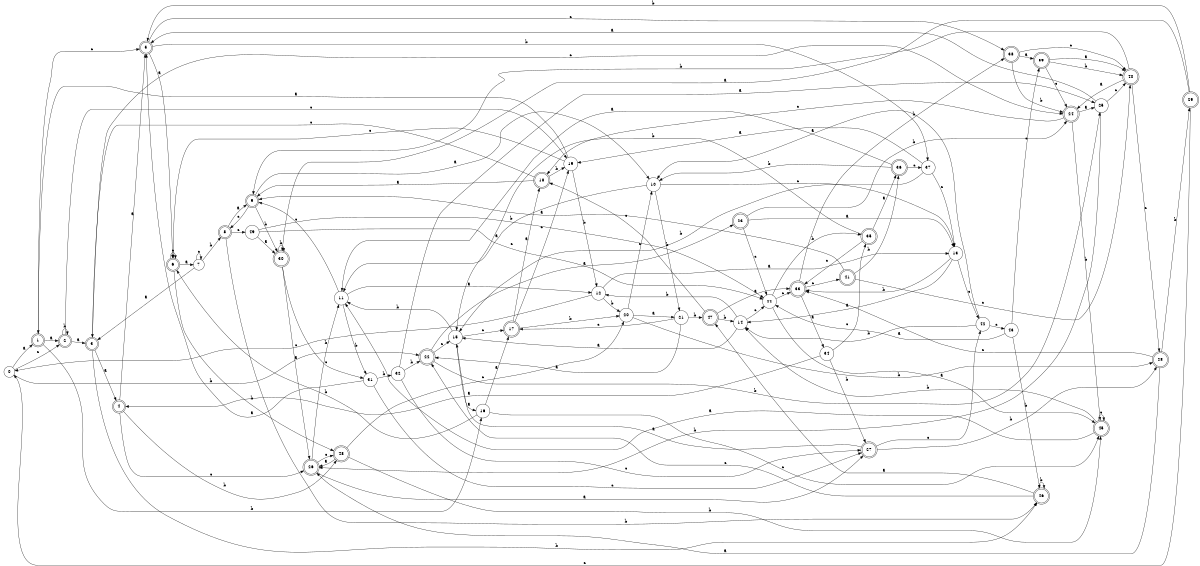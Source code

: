 digraph n40_8 {
__start0 [label="" shape="none"];

rankdir=LR;
size="8,5";

s0 [style="filled", color="black", fillcolor="white" shape="circle", label="0"];
s1 [style="rounded,filled", color="black", fillcolor="white" shape="doublecircle", label="1"];
s2 [style="rounded,filled", color="black", fillcolor="white" shape="doublecircle", label="2"];
s3 [style="rounded,filled", color="black", fillcolor="white" shape="doublecircle", label="3"];
s4 [style="rounded,filled", color="black", fillcolor="white" shape="doublecircle", label="4"];
s5 [style="rounded,filled", color="black", fillcolor="white" shape="doublecircle", label="5"];
s6 [style="rounded,filled", color="black", fillcolor="white" shape="doublecircle", label="6"];
s7 [style="filled", color="black", fillcolor="white" shape="circle", label="7"];
s8 [style="rounded,filled", color="black", fillcolor="white" shape="doublecircle", label="8"];
s9 [style="rounded,filled", color="black", fillcolor="white" shape="doublecircle", label="9"];
s10 [style="filled", color="black", fillcolor="white" shape="circle", label="10"];
s11 [style="filled", color="black", fillcolor="white" shape="circle", label="11"];
s12 [style="filled", color="black", fillcolor="white" shape="circle", label="12"];
s13 [style="filled", color="black", fillcolor="white" shape="circle", label="13"];
s14 [style="filled", color="black", fillcolor="white" shape="circle", label="14"];
s15 [style="filled", color="black", fillcolor="white" shape="circle", label="15"];
s16 [style="filled", color="black", fillcolor="white" shape="circle", label="16"];
s17 [style="rounded,filled", color="black", fillcolor="white" shape="doublecircle", label="17"];
s18 [style="rounded,filled", color="black", fillcolor="white" shape="doublecircle", label="18"];
s19 [style="filled", color="black", fillcolor="white" shape="circle", label="19"];
s20 [style="filled", color="black", fillcolor="white" shape="circle", label="20"];
s21 [style="filled", color="black", fillcolor="white" shape="circle", label="21"];
s22 [style="rounded,filled", color="black", fillcolor="white" shape="doublecircle", label="22"];
s23 [style="rounded,filled", color="black", fillcolor="white" shape="doublecircle", label="23"];
s24 [style="rounded,filled", color="black", fillcolor="white" shape="doublecircle", label="24"];
s25 [style="filled", color="black", fillcolor="white" shape="circle", label="25"];
s26 [style="rounded,filled", color="black", fillcolor="white" shape="doublecircle", label="26"];
s27 [style="rounded,filled", color="black", fillcolor="white" shape="doublecircle", label="27"];
s28 [style="rounded,filled", color="black", fillcolor="white" shape="doublecircle", label="28"];
s29 [style="rounded,filled", color="black", fillcolor="white" shape="doublecircle", label="29"];
s30 [style="rounded,filled", color="black", fillcolor="white" shape="doublecircle", label="30"];
s31 [style="filled", color="black", fillcolor="white" shape="circle", label="31"];
s32 [style="filled", color="black", fillcolor="white" shape="circle", label="32"];
s33 [style="rounded,filled", color="black", fillcolor="white" shape="doublecircle", label="33"];
s34 [style="filled", color="black", fillcolor="white" shape="circle", label="34"];
s35 [style="rounded,filled", color="black", fillcolor="white" shape="doublecircle", label="35"];
s36 [style="rounded,filled", color="black", fillcolor="white" shape="doublecircle", label="36"];
s37 [style="filled", color="black", fillcolor="white" shape="circle", label="37"];
s38 [style="rounded,filled", color="black", fillcolor="white" shape="doublecircle", label="38"];
s39 [style="rounded,filled", color="black", fillcolor="white" shape="doublecircle", label="39"];
s40 [style="rounded,filled", color="black", fillcolor="white" shape="doublecircle", label="40"];
s41 [style="rounded,filled", color="black", fillcolor="white" shape="doublecircle", label="41"];
s42 [style="filled", color="black", fillcolor="white" shape="circle", label="42"];
s43 [style="filled", color="black", fillcolor="white" shape="circle", label="43"];
s44 [style="filled", color="black", fillcolor="white" shape="circle", label="44"];
s45 [style="rounded,filled", color="black", fillcolor="white" shape="doublecircle", label="45"];
s46 [style="rounded,filled", color="black", fillcolor="white" shape="doublecircle", label="46"];
s47 [style="rounded,filled", color="black", fillcolor="white" shape="doublecircle", label="47"];
s48 [style="rounded,filled", color="black", fillcolor="white" shape="doublecircle", label="48"];
s49 [style="filled", color="black", fillcolor="white" shape="circle", label="49"];
s0 -> s1 [label="a"];
s0 -> s22 [label="b"];
s0 -> s2 [label="c"];
s1 -> s2 [label="a"];
s1 -> s16 [label="b"];
s1 -> s5 [label="c"];
s2 -> s3 [label="a"];
s2 -> s2 [label="b"];
s2 -> s19 [label="c"];
s3 -> s4 [label="a"];
s3 -> s46 [label="b"];
s3 -> s24 [label="c"];
s4 -> s5 [label="a"];
s4 -> s48 [label="b"];
s4 -> s26 [label="c"];
s5 -> s6 [label="a"];
s5 -> s37 [label="b"];
s5 -> s38 [label="c"];
s6 -> s7 [label="a"];
s6 -> s48 [label="b"];
s6 -> s6 [label="c"];
s7 -> s3 [label="a"];
s7 -> s8 [label="b"];
s7 -> s7 [label="c"];
s8 -> s9 [label="a"];
s8 -> s46 [label="b"];
s8 -> s49 [label="c"];
s9 -> s10 [label="a"];
s9 -> s30 [label="b"];
s9 -> s8 [label="c"];
s10 -> s11 [label="a"];
s10 -> s21 [label="b"];
s10 -> s13 [label="c"];
s11 -> s12 [label="a"];
s11 -> s31 [label="b"];
s11 -> s9 [label="c"];
s12 -> s13 [label="a"];
s12 -> s20 [label="b"];
s12 -> s0 [label="c"];
s13 -> s14 [label="a"];
s13 -> s33 [label="b"];
s13 -> s42 [label="c"];
s14 -> s15 [label="a"];
s14 -> s12 [label="b"];
s14 -> s44 [label="c"];
s15 -> s16 [label="a"];
s15 -> s11 [label="b"];
s15 -> s17 [label="c"];
s16 -> s17 [label="a"];
s16 -> s6 [label="b"];
s16 -> s45 [label="c"];
s17 -> s18 [label="a"];
s17 -> s20 [label="b"];
s17 -> s19 [label="c"];
s18 -> s9 [label="a"];
s18 -> s19 [label="b"];
s18 -> s3 [label="c"];
s19 -> s1 [label="a"];
s19 -> s12 [label="b"];
s19 -> s6 [label="c"];
s20 -> s21 [label="a"];
s20 -> s28 [label="b"];
s20 -> s10 [label="c"];
s21 -> s22 [label="a"];
s21 -> s47 [label="b"];
s21 -> s17 [label="c"];
s22 -> s23 [label="a"];
s22 -> s25 [label="b"];
s22 -> s15 [label="c"];
s23 -> s13 [label="a"];
s23 -> s24 [label="b"];
s23 -> s44 [label="c"];
s24 -> s25 [label="a"];
s24 -> s45 [label="b"];
s24 -> s18 [label="c"];
s25 -> s5 [label="a"];
s25 -> s26 [label="b"];
s25 -> s40 [label="c"];
s26 -> s27 [label="a"];
s26 -> s11 [label="b"];
s26 -> s48 [label="c"];
s27 -> s15 [label="a"];
s27 -> s28 [label="b"];
s27 -> s42 [label="c"];
s28 -> s26 [label="a"];
s28 -> s29 [label="b"];
s28 -> s33 [label="c"];
s29 -> s30 [label="a"];
s29 -> s5 [label="b"];
s29 -> s0 [label="c"];
s30 -> s26 [label="a"];
s30 -> s30 [label="b"];
s30 -> s31 [label="c"];
s31 -> s5 [label="a"];
s31 -> s32 [label="b"];
s31 -> s27 [label="c"];
s32 -> s25 [label="a"];
s32 -> s22 [label="b"];
s32 -> s27 [label="c"];
s33 -> s34 [label="a"];
s33 -> s38 [label="b"];
s33 -> s41 [label="c"];
s34 -> s4 [label="a"];
s34 -> s27 [label="b"];
s34 -> s35 [label="c"];
s35 -> s36 [label="a"];
s35 -> s15 [label="b"];
s35 -> s33 [label="c"];
s36 -> s11 [label="a"];
s36 -> s10 [label="b"];
s36 -> s37 [label="c"];
s37 -> s19 [label="a"];
s37 -> s15 [label="b"];
s37 -> s13 [label="c"];
s38 -> s39 [label="a"];
s38 -> s24 [label="b"];
s38 -> s40 [label="c"];
s39 -> s40 [label="a"];
s39 -> s40 [label="b"];
s39 -> s24 [label="c"];
s40 -> s24 [label="a"];
s40 -> s9 [label="b"];
s40 -> s28 [label="c"];
s41 -> s9 [label="a"];
s41 -> s36 [label="b"];
s41 -> s40 [label="c"];
s42 -> s10 [label="a"];
s42 -> s14 [label="b"];
s42 -> s43 [label="c"];
s43 -> s44 [label="a"];
s43 -> s46 [label="b"];
s43 -> s39 [label="c"];
s44 -> s45 [label="a"];
s44 -> s35 [label="b"];
s44 -> s33 [label="c"];
s45 -> s11 [label="a"];
s45 -> s14 [label="b"];
s45 -> s45 [label="c"];
s46 -> s47 [label="a"];
s46 -> s46 [label="b"];
s46 -> s22 [label="c"];
s47 -> s33 [label="a"];
s47 -> s14 [label="b"];
s47 -> s18 [label="c"];
s48 -> s26 [label="a"];
s48 -> s45 [label="b"];
s48 -> s20 [label="c"];
s49 -> s30 [label="a"];
s49 -> s44 [label="b"];
s49 -> s44 [label="c"];

}